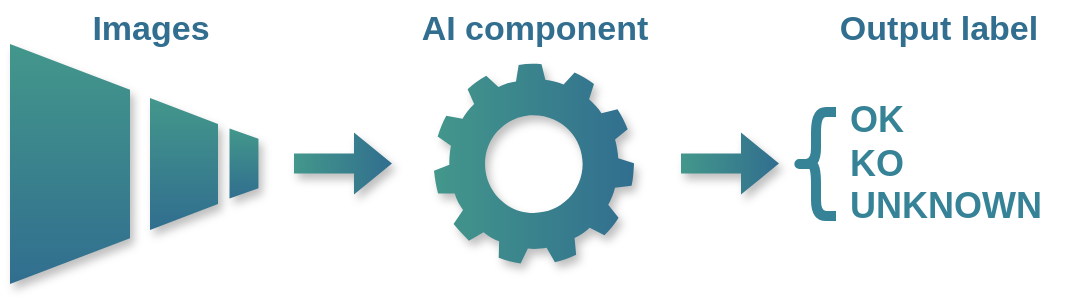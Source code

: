 <mxfile version="26.0.13">
  <diagram id="ERAZcMxcufCHV4ufvkoL" name="Page-2">
    <mxGraphModel dx="568" dy="357" grid="1" gridSize="10" guides="1" tooltips="1" connect="1" arrows="1" fold="1" page="1" pageScale="1" pageWidth="827" pageHeight="1169" math="0" shadow="0">
      <root>
        <mxCell id="0" />
        <mxCell id="1" parent="0" />
        <mxCell id="3inlGKv2fdYW95ZMvG8B-5" value="" style="sketch=0;html=1;aspect=fixed;strokeColor=none;shadow=1;fillColor=#43978B;verticalAlign=top;labelPosition=center;verticalLabelPosition=bottom;shape=mxgraph.gcp2.gear;gradientColor=#316E8F;gradientDirection=east;align=center;fontFamily=Helvetica;fontSize=12;fontColor=default;" parent="1" vertex="1">
          <mxGeometry x="290" y="219.79" width="100" height="100" as="geometry" />
        </mxCell>
        <mxCell id="3inlGKv2fdYW95ZMvG8B-8" value="" style="shape=trapezoid;perimeter=trapezoidPerimeter;whiteSpace=wrap;html=1;fixedSize=1;rotation=90;size=22.885;fillColor=#43978B;strokeColor=none;shadow=1;sketch=0;align=center;verticalAlign=top;fontFamily=Helvetica;fontSize=12;fontColor=default;gradientColor=#316E8F;gradientDirection=east;" parent="1" vertex="1">
          <mxGeometry x="48" y="240" width="120" height="60" as="geometry" />
        </mxCell>
        <mxCell id="3inlGKv2fdYW95ZMvG8B-9" value="" style="shape=trapezoid;perimeter=trapezoidPerimeter;whiteSpace=wrap;html=1;fixedSize=1;rotation=90;size=13.0;align=center;verticalAlign=top;fontFamily=Helvetica;fontSize=12;fontColor=default;fillColor=#43978B;strokeColor=none;shadow=1;sketch=0;gradientColor=#316E8F;gradientDirection=east;" parent="1" vertex="1">
          <mxGeometry x="132" y="253" width="66" height="34" as="geometry" />
        </mxCell>
        <mxCell id="3inlGKv2fdYW95ZMvG8B-10" value="" style="shape=trapezoid;perimeter=trapezoidPerimeter;whiteSpace=wrap;html=1;fixedSize=1;rotation=90;size=5.12;align=center;verticalAlign=top;fontFamily=Helvetica;fontSize=12;fontColor=default;fillColor=#43978B;strokeColor=none;shadow=1;sketch=0;gradientColor=#316E8F;gradientDirection=east;" parent="1" vertex="1">
          <mxGeometry x="177.5" y="262.56" width="34.99" height="14.46" as="geometry" />
        </mxCell>
        <mxCell id="3inlGKv2fdYW95ZMvG8B-27" value="Images" style="text;html=1;align=center;verticalAlign=middle;resizable=0;points=[];autosize=1;strokeColor=none;fillColor=none;fontStyle=1;fontColor=#316E8F;fontSize=17;" parent="1" vertex="1">
          <mxGeometry x="107.5" y="188" width="80" height="30" as="geometry" />
        </mxCell>
        <mxCell id="3inlGKv2fdYW95ZMvG8B-28" value="AI component" style="text;html=1;align=center;verticalAlign=middle;resizable=0;points=[];autosize=1;strokeColor=none;fillColor=none;fontStyle=1;fontColor=#316E8F;fontSize=17;fontFamily=Helvetica;" parent="1" vertex="1">
          <mxGeometry x="275" y="188" width="130" height="30" as="geometry" />
        </mxCell>
        <mxCell id="3inlGKv2fdYW95ZMvG8B-30" value="Output label" style="text;html=1;align=center;verticalAlign=middle;resizable=0;points=[];autosize=1;strokeColor=none;fillColor=none;fontStyle=1;fontColor=#316E8F;fontSize=17;fontFamily=Helvetica;" parent="1" vertex="1">
          <mxGeometry x="482" y="188" width="120" height="30" as="geometry" />
        </mxCell>
        <mxCell id="3inlGKv2fdYW95ZMvG8B-33" value="" style="shape=flexArrow;endArrow=classic;html=1;rounded=0;align=center;verticalAlign=top;fontFamily=Helvetica;fontSize=12;fontColor=default;fillColor=#43978B;strokeColor=none;shadow=1;sketch=0;gradientColor=#316E8F;gradientDirection=east;" parent="1" edge="1">
          <mxGeometry width="50" height="50" relative="1" as="geometry">
            <mxPoint x="219.49" y="269.76" as="sourcePoint" />
            <mxPoint x="269.49" y="269.76" as="targetPoint" />
          </mxGeometry>
        </mxCell>
        <mxCell id="3inlGKv2fdYW95ZMvG8B-34" value="" style="shape=flexArrow;endArrow=classic;html=1;rounded=0;align=center;verticalAlign=top;fontFamily=Helvetica;fontSize=12;fontColor=default;fillColor=#43978B;strokeColor=none;gradientColor=#316E8F;shadow=1;sketch=0;gradientDirection=east;" parent="1" edge="1">
          <mxGeometry width="50" height="50" relative="1" as="geometry">
            <mxPoint x="413" y="269.76" as="sourcePoint" />
            <mxPoint x="463" y="269.76" as="targetPoint" />
          </mxGeometry>
        </mxCell>
        <mxCell id="DzDs2BiaG3ZKF_y5q9uf-1" value="" style="shape=curlyBracket;whiteSpace=wrap;html=1;rounded=1;labelPosition=left;verticalLabelPosition=middle;align=right;verticalAlign=middle;strokeWidth=5;gradientColor=#43978B;fillColor=#316E8F;strokeColor=#368397;" vertex="1" parent="1">
          <mxGeometry x="471" y="244" width="20" height="52" as="geometry" />
        </mxCell>
        <mxCell id="DzDs2BiaG3ZKF_y5q9uf-2" value="&lt;div&gt;OK&lt;/div&gt;&lt;div&gt;KO&lt;/div&gt;&lt;div&gt;UNKNOWN&lt;/div&gt;" style="text;html=1;align=left;verticalAlign=middle;resizable=0;points=[];autosize=1;strokeColor=none;fillColor=none;fontColor=#368397;fontStyle=1;fontSize=18;" vertex="1" parent="1">
          <mxGeometry x="496" y="229.79" width="120" height="80" as="geometry" />
        </mxCell>
      </root>
    </mxGraphModel>
  </diagram>
</mxfile>
